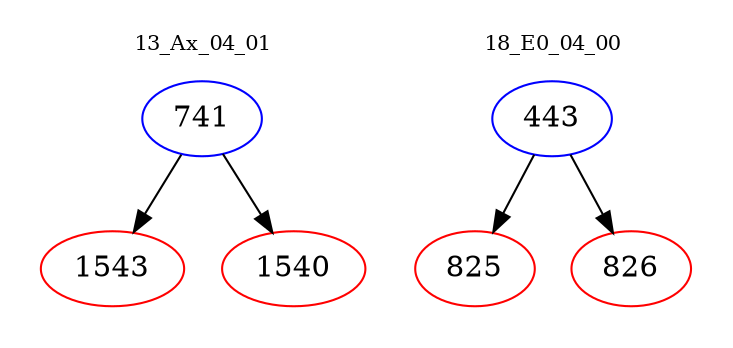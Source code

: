 digraph{
subgraph cluster_0 {
color = white
label = "13_Ax_04_01";
fontsize=10;
T0_741 [label="741", color="blue"]
T0_741 -> T0_1543 [color="black"]
T0_1543 [label="1543", color="red"]
T0_741 -> T0_1540 [color="black"]
T0_1540 [label="1540", color="red"]
}
subgraph cluster_1 {
color = white
label = "18_E0_04_00";
fontsize=10;
T1_443 [label="443", color="blue"]
T1_443 -> T1_825 [color="black"]
T1_825 [label="825", color="red"]
T1_443 -> T1_826 [color="black"]
T1_826 [label="826", color="red"]
}
}
